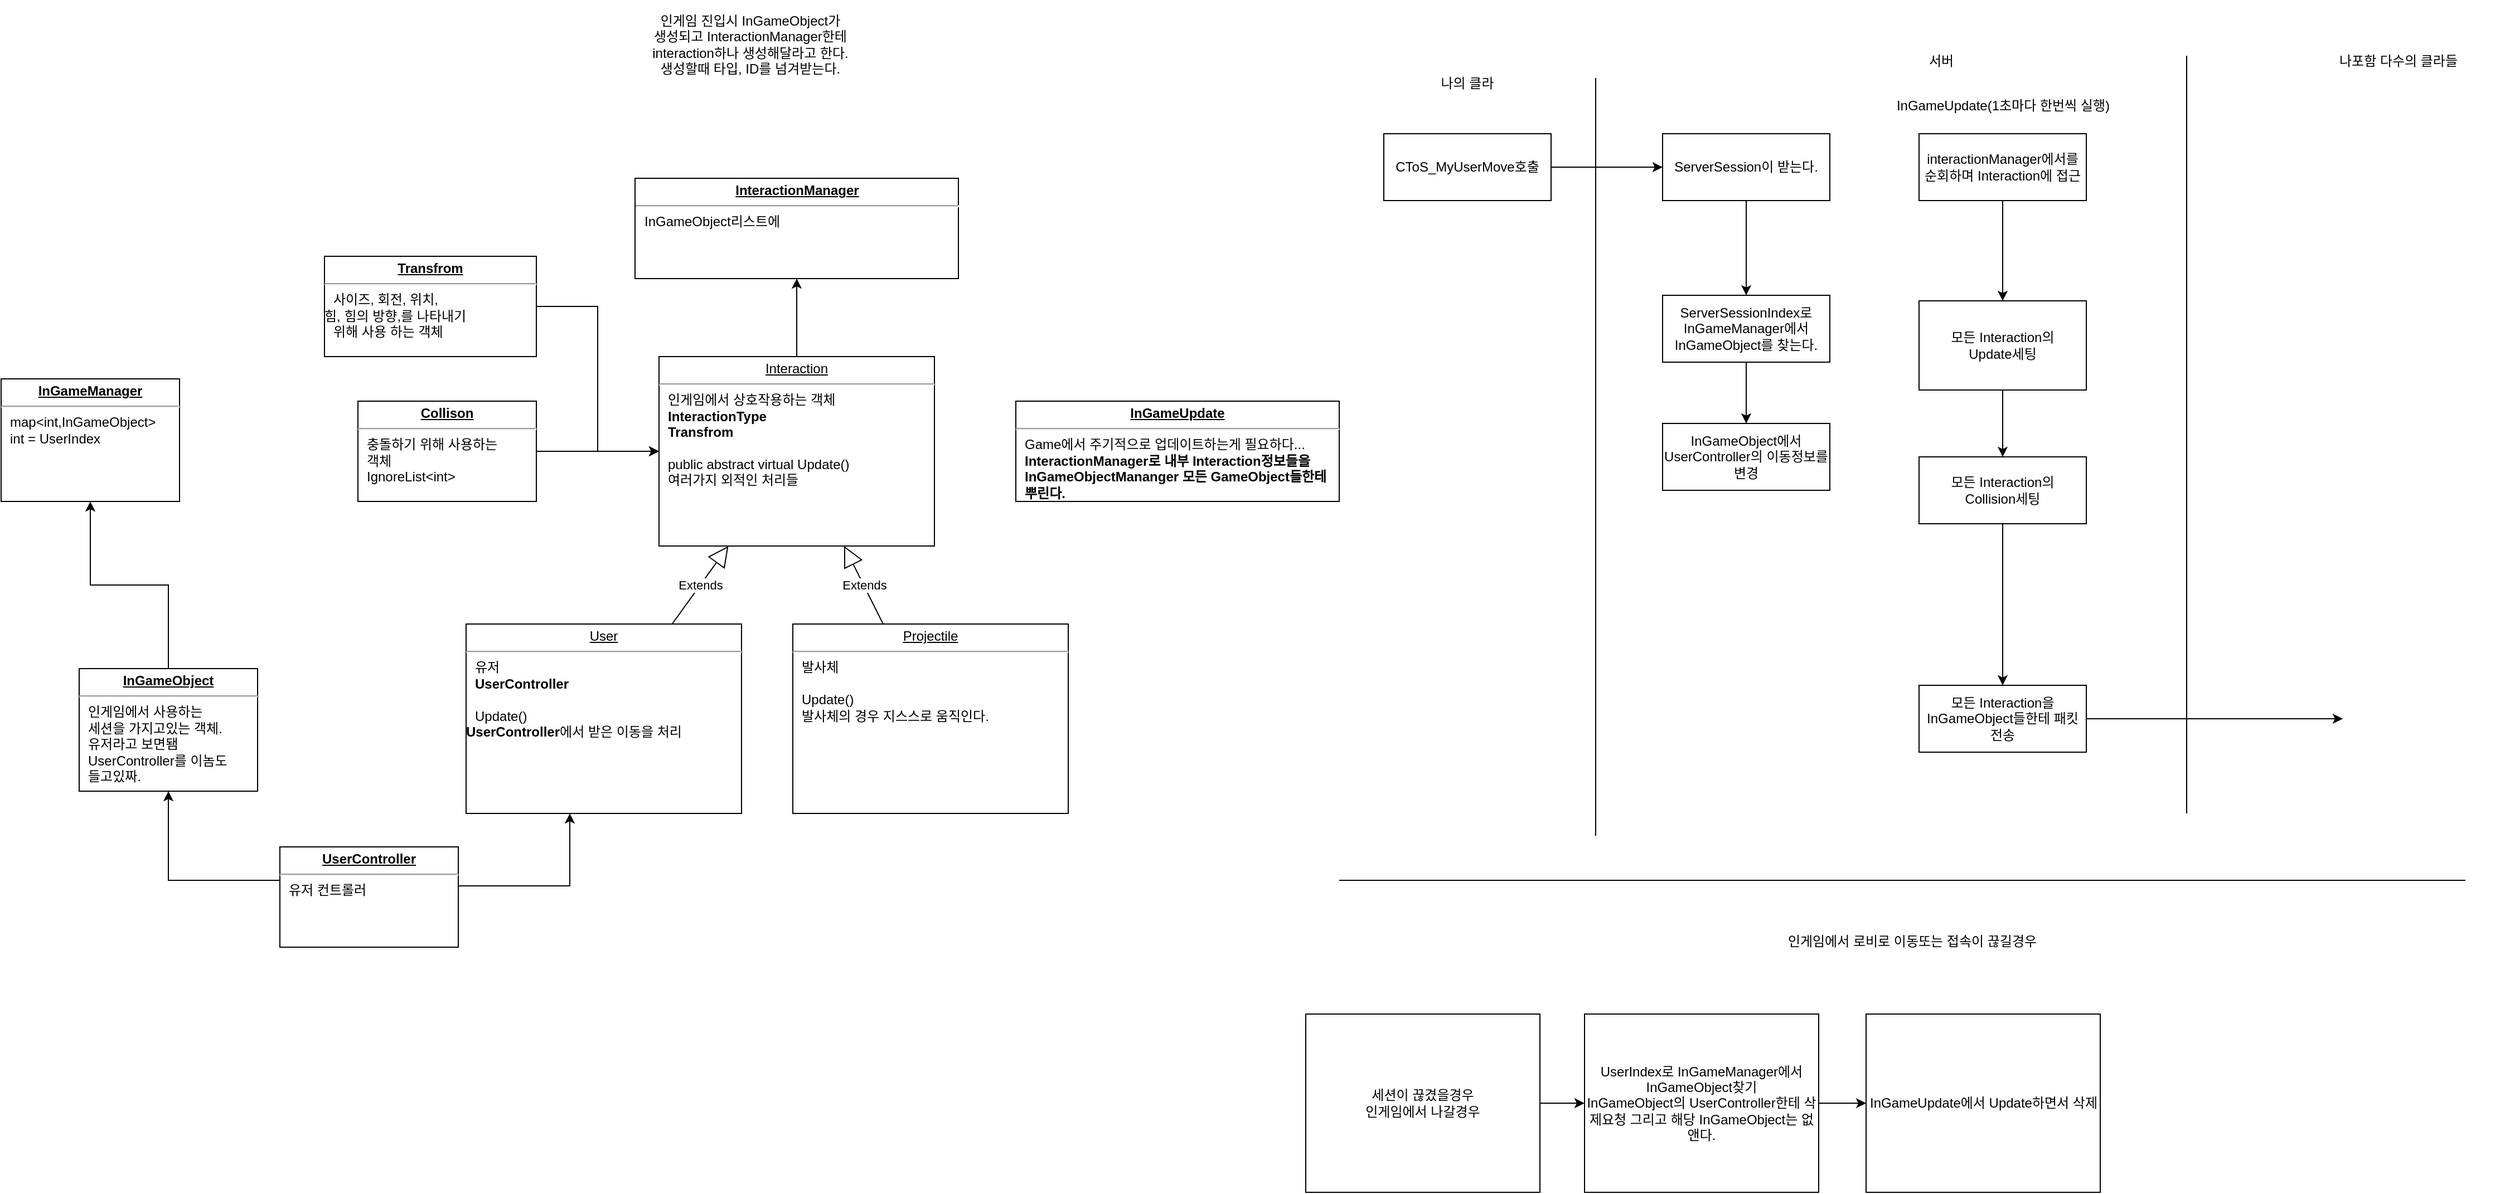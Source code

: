 <mxfile version="20.6.0" type="device"><diagram id="g5V9oLIcREMdPoY3mS5j" name="페이지-1"><mxGraphModel dx="2557" dy="912" grid="1" gridSize="10" guides="1" tooltips="1" connect="1" arrows="1" fold="1" page="1" pageScale="1" pageWidth="827" pageHeight="1169" math="0" shadow="0"><root><mxCell id="0"/><mxCell id="1" parent="0"/><mxCell id="IPGzIXPkEbMOeP80nsdV-4" style="edgeStyle=orthogonalEdgeStyle;rounded=0;orthogonalLoop=1;jettySize=auto;html=1;" edge="1" parent="1" source="yN1B9t9wXSP9-hNWmDwn-20" target="IPGzIXPkEbMOeP80nsdV-3"><mxGeometry relative="1" as="geometry"/></mxCell><mxCell id="yN1B9t9wXSP9-hNWmDwn-20" value="&lt;p style=&quot;margin:0px;margin-top:4px;text-align:center;text-decoration:underline;&quot;&gt;&lt;b&gt;InGameObject&lt;/b&gt;&lt;/p&gt;&lt;hr&gt;&lt;p style=&quot;margin:0px;margin-left:8px;&quot;&gt;인게임에서 사용하는&amp;nbsp;&lt;/p&gt;&lt;p style=&quot;margin:0px;margin-left:8px;&quot;&gt;세션을 가지고있는 객체.&lt;/p&gt;&lt;p style=&quot;margin:0px;margin-left:8px;&quot;&gt;유저라고 보면됌&lt;/p&gt;&lt;p style=&quot;margin:0px;margin-left:8px;&quot;&gt;UserController를 이놈도&lt;/p&gt;&lt;p style=&quot;margin:0px;margin-left:8px;&quot;&gt;들고있짜.&lt;/p&gt;" style="verticalAlign=top;align=left;overflow=fill;fontSize=12;fontFamily=Helvetica;html=1;" parent="1" vertex="1"><mxGeometry x="-180" y="630" width="160" height="110" as="geometry"/></mxCell><mxCell id="yN1B9t9wXSP9-hNWmDwn-36" style="edgeStyle=orthogonalEdgeStyle;rounded=0;orthogonalLoop=1;jettySize=auto;html=1;" parent="1" source="yN1B9t9wXSP9-hNWmDwn-21" target="yN1B9t9wXSP9-hNWmDwn-26" edge="1"><mxGeometry relative="1" as="geometry"/></mxCell><mxCell id="yN1B9t9wXSP9-hNWmDwn-21" value="&lt;p style=&quot;margin:0px;margin-top:4px;text-align:center;text-decoration:underline;&quot;&gt;Interaction&lt;/p&gt;&lt;hr&gt;&lt;p style=&quot;margin:0px;margin-left:8px;&quot;&gt;인게임에서 상호작용하는 객체&lt;/p&gt;&lt;p style=&quot;margin:0px;margin-left:8px;&quot;&gt;&lt;b style=&quot;text-align: center;&quot;&gt;InteractionType&lt;/b&gt;&lt;/p&gt;&lt;p style=&quot;margin:0px;margin-left:8px;&quot;&gt;&lt;b style=&quot;text-align: center;&quot;&gt;Transfrom&lt;/b&gt;&lt;br&gt;&lt;/p&gt;&lt;p style=&quot;margin:0px;margin-left:8px;&quot;&gt;&lt;b style=&quot;text-align: center;&quot;&gt;&lt;br&gt;&lt;/b&gt;&lt;/p&gt;&lt;p style=&quot;margin: 0px 0px 0px 8px;&quot;&gt;public abstract virtual Update()&lt;/p&gt;&lt;p style=&quot;margin: 0px 0px 0px 8px;&quot;&gt;여러가지 외적인 처리들&lt;/p&gt;&lt;p style=&quot;margin: 0px 0px 0px 8px;&quot;&gt;&lt;br&gt;&lt;/p&gt;&lt;div&gt;&lt;br&gt;&lt;/div&gt;" style="verticalAlign=top;align=left;overflow=fill;fontSize=12;fontFamily=Helvetica;html=1;" parent="1" vertex="1"><mxGeometry x="340" y="350" width="247" height="170" as="geometry"/></mxCell><mxCell id="yN1B9t9wXSP9-hNWmDwn-26" value="&lt;p style=&quot;margin:0px;margin-top:4px;text-align:center;text-decoration:underline;&quot;&gt;&lt;b&gt;InteractionManager&lt;/b&gt;&lt;/p&gt;&lt;hr&gt;&lt;p style=&quot;margin:0px;margin-left:8px;&quot;&gt;InGameObject리스트에&amp;nbsp;&lt;/p&gt;" style="verticalAlign=top;align=left;overflow=fill;fontSize=12;fontFamily=Helvetica;html=1;" parent="1" vertex="1"><mxGeometry x="318.5" y="190" width="290" height="90" as="geometry"/></mxCell><mxCell id="yN1B9t9wXSP9-hNWmDwn-28" value="&lt;p style=&quot;margin:0px;margin-top:4px;text-align:center;text-decoration:underline;&quot;&gt;&lt;b&gt;InGameUpdate&lt;/b&gt;&lt;/p&gt;&lt;hr&gt;&lt;p style=&quot;margin:0px;margin-left:8px;&quot;&gt;Game에서 주기적으로 업데이트하는게 필요하다...&lt;/p&gt;&lt;p style=&quot;margin:0px;margin-left:8px;&quot;&gt;&lt;b style=&quot;text-align: center;&quot;&gt;InteractionManager로 내부 Interaction정보들을&lt;/b&gt;&lt;br&gt;&lt;/p&gt;&lt;p style=&quot;margin:0px;margin-left:8px;&quot;&gt;&lt;b style=&quot;text-align: center;&quot;&gt;InGameObjectMananger 모든 GameObject들한테&lt;/b&gt;&lt;/p&gt;&lt;p style=&quot;margin:0px;margin-left:8px;&quot;&gt;&lt;b style=&quot;text-align: center;&quot;&gt;뿌린다.&lt;/b&gt;&lt;/p&gt;" style="verticalAlign=top;align=left;overflow=fill;fontSize=12;fontFamily=Helvetica;html=1;" parent="1" vertex="1"><mxGeometry x="660" y="390" width="290" height="90" as="geometry"/></mxCell><mxCell id="yN1B9t9wXSP9-hNWmDwn-30" value="인게임 진입시 InGameObject가&lt;br&gt;생성되고 InteractionManager한테 interaction하나 생성해달라고 한다.&lt;br&gt;생성할때 타입, ID를 넘겨받는다." style="text;html=1;strokeColor=none;fillColor=none;align=center;verticalAlign=middle;whiteSpace=wrap;rounded=0;" parent="1" vertex="1"><mxGeometry x="311.5" y="30" width="220" height="80" as="geometry"/></mxCell><mxCell id="OuctvWeHu1kB9L4pliJf-1" style="edgeStyle=orthogonalEdgeStyle;rounded=0;orthogonalLoop=1;jettySize=auto;html=1;entryX=0.5;entryY=1;entryDx=0;entryDy=0;" parent="1" source="yN1B9t9wXSP9-hNWmDwn-31" target="yN1B9t9wXSP9-hNWmDwn-20" edge="1"><mxGeometry relative="1" as="geometry"><Array as="points"><mxPoint x="90" y="820"/><mxPoint y="820"/></Array></mxGeometry></mxCell><mxCell id="OuctvWeHu1kB9L4pliJf-37" style="edgeStyle=orthogonalEdgeStyle;rounded=0;orthogonalLoop=1;jettySize=auto;html=1;" parent="1" source="yN1B9t9wXSP9-hNWmDwn-31" target="OuctvWeHu1kB9L4pliJf-29" edge="1"><mxGeometry relative="1" as="geometry"><Array as="points"><mxPoint x="130" y="825"/><mxPoint x="260" y="825"/></Array></mxGeometry></mxCell><mxCell id="yN1B9t9wXSP9-hNWmDwn-31" value="&lt;p style=&quot;margin:0px;margin-top:4px;text-align:center;text-decoration:underline;&quot;&gt;&lt;b&gt;UserController&lt;/b&gt;&lt;/p&gt;&lt;hr&gt;&lt;p style=&quot;margin:0px;margin-left:8px;&quot;&gt;유저 컨트롤러&lt;/p&gt;&lt;p style=&quot;margin:0px;margin-left:8px;&quot;&gt;&lt;br&gt;&lt;/p&gt;" style="verticalAlign=top;align=left;overflow=fill;fontSize=12;fontFamily=Helvetica;html=1;" parent="1" vertex="1"><mxGeometry y="790" width="160" height="90" as="geometry"/></mxCell><mxCell id="OuctvWeHu1kB9L4pliJf-51" style="edgeStyle=orthogonalEdgeStyle;rounded=0;orthogonalLoop=1;jettySize=auto;html=1;" parent="1" source="yN1B9t9wXSP9-hNWmDwn-19" target="yN1B9t9wXSP9-hNWmDwn-21" edge="1"><mxGeometry relative="1" as="geometry"/></mxCell><mxCell id="yN1B9t9wXSP9-hNWmDwn-19" value="&lt;p style=&quot;margin:0px;margin-top:4px;text-align:center;text-decoration:underline;&quot;&gt;&lt;b&gt;Transfrom&lt;/b&gt;&lt;/p&gt;&lt;hr&gt;&lt;p style=&quot;margin:0px;margin-left:8px;&quot;&gt;사이즈, 회전, 위치,&amp;nbsp;&lt;/p&gt;힘, 힘의 방향,&lt;span style=&quot;background-color: initial;&quot;&gt;를 나타내기&lt;/span&gt;&lt;br&gt;&lt;p style=&quot;margin:0px;margin-left:8px;&quot;&gt;위해 사용 하는 객체&lt;/p&gt;&lt;p style=&quot;margin:0px;margin-left:8px;&quot;&gt;&lt;br&gt;&lt;/p&gt;" style="verticalAlign=top;align=left;overflow=fill;fontSize=12;fontFamily=Helvetica;html=1;" parent="1" vertex="1"><mxGeometry x="40" y="260" width="190" height="90" as="geometry"/></mxCell><mxCell id="OuctvWeHu1kB9L4pliJf-15" style="edgeStyle=orthogonalEdgeStyle;rounded=0;orthogonalLoop=1;jettySize=auto;html=1;entryX=0;entryY=0.5;entryDx=0;entryDy=0;" parent="1" source="OuctvWeHu1kB9L4pliJf-10" target="OuctvWeHu1kB9L4pliJf-14" edge="1"><mxGeometry relative="1" as="geometry"/></mxCell><mxCell id="OuctvWeHu1kB9L4pliJf-10" value="CToS_MyUserMove호출" style="rounded=0;whiteSpace=wrap;html=1;" parent="1" vertex="1"><mxGeometry x="990" y="150" width="150" height="60" as="geometry"/></mxCell><mxCell id="OuctvWeHu1kB9L4pliJf-11" value="나의 클라" style="text;html=1;strokeColor=none;fillColor=none;align=center;verticalAlign=middle;whiteSpace=wrap;rounded=0;" parent="1" vertex="1"><mxGeometry x="1035" y="90" width="60" height="30" as="geometry"/></mxCell><mxCell id="OuctvWeHu1kB9L4pliJf-12" value="서버" style="text;html=1;strokeColor=none;fillColor=none;align=center;verticalAlign=middle;whiteSpace=wrap;rounded=0;" parent="1" vertex="1"><mxGeometry x="1460" y="70" width="60" height="30" as="geometry"/></mxCell><mxCell id="OuctvWeHu1kB9L4pliJf-17" style="edgeStyle=orthogonalEdgeStyle;rounded=0;orthogonalLoop=1;jettySize=auto;html=1;" parent="1" source="OuctvWeHu1kB9L4pliJf-14" target="OuctvWeHu1kB9L4pliJf-16" edge="1"><mxGeometry relative="1" as="geometry"/></mxCell><mxCell id="OuctvWeHu1kB9L4pliJf-14" value="ServerSession이 받는다." style="rounded=0;whiteSpace=wrap;html=1;" parent="1" vertex="1"><mxGeometry x="1240" y="150" width="150" height="60" as="geometry"/></mxCell><mxCell id="OuctvWeHu1kB9L4pliJf-20" style="edgeStyle=orthogonalEdgeStyle;rounded=0;orthogonalLoop=1;jettySize=auto;html=1;" parent="1" source="OuctvWeHu1kB9L4pliJf-16" target="OuctvWeHu1kB9L4pliJf-18" edge="1"><mxGeometry relative="1" as="geometry"/></mxCell><mxCell id="OuctvWeHu1kB9L4pliJf-16" value="ServerSessionIndex로 InGameManager에서 InGameObject를 찾는다." style="rounded=0;whiteSpace=wrap;html=1;" parent="1" vertex="1"><mxGeometry x="1240" y="295" width="150" height="60" as="geometry"/></mxCell><mxCell id="OuctvWeHu1kB9L4pliJf-18" value="InGameObject에서 UserController의 이동정보를 변경" style="rounded=0;whiteSpace=wrap;html=1;" parent="1" vertex="1"><mxGeometry x="1240" y="410" width="150" height="60" as="geometry"/></mxCell><mxCell id="OuctvWeHu1kB9L4pliJf-22" value="" style="endArrow=none;html=1;rounded=0;" parent="1" edge="1"><mxGeometry width="50" height="50" relative="1" as="geometry"><mxPoint x="1180" y="780" as="sourcePoint"/><mxPoint x="1180" y="100" as="targetPoint"/></mxGeometry></mxCell><mxCell id="OuctvWeHu1kB9L4pliJf-23" value="" style="endArrow=none;html=1;rounded=0;" parent="1" edge="1"><mxGeometry width="50" height="50" relative="1" as="geometry"><mxPoint x="1710" y="760" as="sourcePoint"/><mxPoint x="1710" y="80" as="targetPoint"/></mxGeometry></mxCell><mxCell id="OuctvWeHu1kB9L4pliJf-56" style="edgeStyle=orthogonalEdgeStyle;rounded=0;orthogonalLoop=1;jettySize=auto;html=1;entryX=0.5;entryY=0;entryDx=0;entryDy=0;" parent="1" source="OuctvWeHu1kB9L4pliJf-24" target="OuctvWeHu1kB9L4pliJf-26" edge="1"><mxGeometry relative="1" as="geometry"><mxPoint x="1545.0" y="250" as="targetPoint"/></mxGeometry></mxCell><mxCell id="OuctvWeHu1kB9L4pliJf-24" value="interactionManager에서를 순회하며 Interaction에 접근" style="rounded=0;whiteSpace=wrap;html=1;" parent="1" vertex="1"><mxGeometry x="1470" y="150" width="150" height="60" as="geometry"/></mxCell><mxCell id="OuctvWeHu1kB9L4pliJf-25" value="InGameUpdate(1초마다 한번씩 실행)" style="text;html=1;strokeColor=none;fillColor=none;align=center;verticalAlign=middle;whiteSpace=wrap;rounded=0;" parent="1" vertex="1"><mxGeometry x="1422.5" y="110" width="245" height="30" as="geometry"/></mxCell><mxCell id="OuctvWeHu1kB9L4pliJf-58" style="edgeStyle=orthogonalEdgeStyle;rounded=0;orthogonalLoop=1;jettySize=auto;html=1;" parent="1" source="OuctvWeHu1kB9L4pliJf-26" target="OuctvWeHu1kB9L4pliJf-27" edge="1"><mxGeometry relative="1" as="geometry"/></mxCell><mxCell id="OuctvWeHu1kB9L4pliJf-26" value="모든 Interaction의&lt;br&gt;Update세팅" style="rounded=0;whiteSpace=wrap;html=1;" parent="1" vertex="1"><mxGeometry x="1470" y="300" width="150" height="80" as="geometry"/></mxCell><mxCell id="sKvhspu1xQBV_4KWjqn0-1" style="edgeStyle=orthogonalEdgeStyle;rounded=0;orthogonalLoop=1;jettySize=auto;html=1;" parent="1" source="OuctvWeHu1kB9L4pliJf-27" target="OuctvWeHu1kB9L4pliJf-59" edge="1"><mxGeometry relative="1" as="geometry"/></mxCell><mxCell id="OuctvWeHu1kB9L4pliJf-27" value="모든 Interaction의&lt;br&gt;Collision세팅" style="rounded=0;whiteSpace=wrap;html=1;" parent="1" vertex="1"><mxGeometry x="1470" y="440" width="150" height="60" as="geometry"/></mxCell><mxCell id="OuctvWeHu1kB9L4pliJf-29" value="&lt;p style=&quot;margin:0px;margin-top:4px;text-align:center;text-decoration:underline;&quot;&gt;User&lt;/p&gt;&lt;hr&gt;&lt;p style=&quot;margin:0px;margin-left:8px;&quot;&gt;유저&lt;/p&gt;&lt;p style=&quot;margin:0px;margin-left:8px;&quot;&gt;&lt;b style=&quot;text-align: center;&quot;&gt;UserController&lt;/b&gt;&lt;/p&gt;&lt;p style=&quot;margin:0px;margin-left:8px;&quot;&gt;&lt;b style=&quot;text-align: center;&quot;&gt;&lt;br&gt;&lt;/b&gt;&lt;/p&gt;&lt;p style=&quot;margin:0px;margin-left:8px;&quot;&gt;Update()&lt;b style=&quot;text-align: center;&quot;&gt;&lt;br&gt;&lt;/b&gt;&lt;/p&gt;&lt;b style=&quot;text-align: center;&quot;&gt;UserController&lt;/b&gt;&lt;span style=&quot;background-color: initial;&quot;&gt;에서 받은 이동을 처리&lt;/span&gt;&lt;b style=&quot;text-align: center;&quot;&gt;&lt;br&gt;&lt;/b&gt;" style="verticalAlign=top;align=left;overflow=fill;fontSize=12;fontFamily=Helvetica;html=1;" parent="1" vertex="1"><mxGeometry x="167" y="590" width="247" height="170" as="geometry"/></mxCell><mxCell id="OuctvWeHu1kB9L4pliJf-35" value="Extends" style="endArrow=block;endSize=16;endFill=0;html=1;rounded=0;" parent="1" source="OuctvWeHu1kB9L4pliJf-29" target="yN1B9t9wXSP9-hNWmDwn-21" edge="1"><mxGeometry width="160" relative="1" as="geometry"><mxPoint x="380" y="660" as="sourcePoint"/><mxPoint x="540" y="660" as="targetPoint"/></mxGeometry></mxCell><mxCell id="OuctvWeHu1kB9L4pliJf-36" value="&lt;p style=&quot;margin:0px;margin-top:4px;text-align:center;text-decoration:underline;&quot;&gt;Projectile&lt;/p&gt;&lt;hr&gt;&lt;p style=&quot;margin:0px;margin-left:8px;&quot;&gt;발사체&lt;/p&gt;&lt;p style=&quot;margin:0px;margin-left:8px;&quot;&gt;&lt;br&gt;&lt;/p&gt;&lt;p style=&quot;margin:0px;margin-left:8px;&quot;&gt;Update()&lt;br&gt;&lt;/p&gt;&lt;p style=&quot;margin:0px;margin-left:8px;&quot;&gt;&lt;span style=&quot;background-color: initial;&quot;&gt;발사체의 경우 지스스로 움직인다.&lt;/span&gt;&lt;br&gt;&lt;/p&gt;" style="verticalAlign=top;align=left;overflow=fill;fontSize=12;fontFamily=Helvetica;html=1;" parent="1" vertex="1"><mxGeometry x="460" y="590" width="247" height="170" as="geometry"/></mxCell><mxCell id="OuctvWeHu1kB9L4pliJf-39" value="Extends" style="endArrow=block;endSize=16;endFill=0;html=1;rounded=0;" parent="1" source="OuctvWeHu1kB9L4pliJf-36" target="yN1B9t9wXSP9-hNWmDwn-21" edge="1"><mxGeometry width="160" relative="1" as="geometry"><mxPoint x="380" y="560" as="sourcePoint"/><mxPoint x="540" y="560" as="targetPoint"/></mxGeometry></mxCell><mxCell id="OuctvWeHu1kB9L4pliJf-52" style="edgeStyle=orthogonalEdgeStyle;rounded=0;orthogonalLoop=1;jettySize=auto;html=1;" parent="1" source="OuctvWeHu1kB9L4pliJf-47" target="yN1B9t9wXSP9-hNWmDwn-21" edge="1"><mxGeometry relative="1" as="geometry"/></mxCell><mxCell id="OuctvWeHu1kB9L4pliJf-47" value="&lt;p style=&quot;margin:0px;margin-top:4px;text-align:center;text-decoration:underline;&quot;&gt;&lt;b&gt;Collison&lt;/b&gt;&lt;/p&gt;&lt;hr&gt;&lt;p style=&quot;margin:0px;margin-left:8px;&quot;&gt;충돌하기 위해 사용하는&lt;/p&gt;&lt;p style=&quot;margin:0px;margin-left:8px;&quot;&gt;객체&lt;/p&gt;&lt;p style=&quot;margin:0px;margin-left:8px;&quot;&gt;IgnoreList&amp;lt;int&amp;gt;&lt;br&gt;&lt;/p&gt;&lt;p style=&quot;margin:0px;margin-left:8px;&quot;&gt;&lt;br&gt;&lt;/p&gt;" style="verticalAlign=top;align=left;overflow=fill;fontSize=12;fontFamily=Helvetica;html=1;" parent="1" vertex="1"><mxGeometry x="70" y="390" width="160" height="90" as="geometry"/></mxCell><mxCell id="OuctvWeHu1kB9L4pliJf-66" style="edgeStyle=orthogonalEdgeStyle;rounded=0;orthogonalLoop=1;jettySize=auto;html=1;" parent="1" source="OuctvWeHu1kB9L4pliJf-59" edge="1"><mxGeometry relative="1" as="geometry"><mxPoint x="1850" y="675" as="targetPoint"/></mxGeometry></mxCell><mxCell id="OuctvWeHu1kB9L4pliJf-59" value="모든 Interaction을 InGameObject들한테 패킷 전송" style="rounded=0;whiteSpace=wrap;html=1;" parent="1" vertex="1"><mxGeometry x="1470" y="645" width="150" height="60" as="geometry"/></mxCell><mxCell id="OuctvWeHu1kB9L4pliJf-65" value="나포함 다수의 클라들" style="text;html=1;strokeColor=none;fillColor=none;align=center;verticalAlign=middle;whiteSpace=wrap;rounded=0;" parent="1" vertex="1"><mxGeometry x="1810" y="70" width="180" height="30" as="geometry"/></mxCell><mxCell id="IPGzIXPkEbMOeP80nsdV-1" value="" style="endArrow=none;html=1;rounded=0;" edge="1" parent="1"><mxGeometry width="50" height="50" relative="1" as="geometry"><mxPoint x="950" y="820" as="sourcePoint"/><mxPoint x="1960" y="820" as="targetPoint"/></mxGeometry></mxCell><mxCell id="IPGzIXPkEbMOeP80nsdV-2" value="인게임에서 로비로 이동또는 접속이 끊길경우" style="text;html=1;strokeColor=none;fillColor=none;align=center;verticalAlign=middle;whiteSpace=wrap;rounded=0;" vertex="1" parent="1"><mxGeometry x="1300" y="860" width="327.5" height="30" as="geometry"/></mxCell><mxCell id="IPGzIXPkEbMOeP80nsdV-3" value="&lt;p style=&quot;margin:0px;margin-top:4px;text-align:center;text-decoration:underline;&quot;&gt;&lt;b&gt;InGameManager&lt;/b&gt;&lt;/p&gt;&lt;hr&gt;&lt;p style=&quot;margin:0px;margin-left:8px;&quot;&gt;map&amp;lt;int,InGameObject&amp;gt;&lt;/p&gt;&lt;p style=&quot;margin:0px;margin-left:8px;&quot;&gt;int = UserIndex&lt;/p&gt;&lt;p style=&quot;margin:0px;margin-left:8px;&quot;&gt;&lt;br&gt;&lt;/p&gt;&lt;p style=&quot;margin:0px;margin-left:8px;&quot;&gt;&lt;br&gt;&lt;/p&gt;" style="verticalAlign=top;align=left;overflow=fill;fontSize=12;fontFamily=Helvetica;html=1;" vertex="1" parent="1"><mxGeometry x="-250" y="370" width="160" height="110" as="geometry"/></mxCell><mxCell id="IPGzIXPkEbMOeP80nsdV-9" style="edgeStyle=orthogonalEdgeStyle;rounded=0;orthogonalLoop=1;jettySize=auto;html=1;" edge="1" parent="1" source="IPGzIXPkEbMOeP80nsdV-5" target="IPGzIXPkEbMOeP80nsdV-6"><mxGeometry relative="1" as="geometry"/></mxCell><mxCell id="IPGzIXPkEbMOeP80nsdV-5" value="세션이 끊겼을경우&lt;br&gt;인게임에서 나갈경우" style="rounded=0;whiteSpace=wrap;html=1;" vertex="1" parent="1"><mxGeometry x="920" y="940" width="210" height="160" as="geometry"/></mxCell><mxCell id="IPGzIXPkEbMOeP80nsdV-10" style="edgeStyle=orthogonalEdgeStyle;rounded=0;orthogonalLoop=1;jettySize=auto;html=1;" edge="1" parent="1" source="IPGzIXPkEbMOeP80nsdV-6" target="IPGzIXPkEbMOeP80nsdV-7"><mxGeometry relative="1" as="geometry"/></mxCell><mxCell id="IPGzIXPkEbMOeP80nsdV-6" value="UserIndex로 InGameManager에서 InGameObject찾기&lt;br&gt;InGameObject의 UserController한테 삭제요청 그리고 해당 InGameObject는 없앤다." style="rounded=0;whiteSpace=wrap;html=1;" vertex="1" parent="1"><mxGeometry x="1170" y="940" width="210" height="160" as="geometry"/></mxCell><mxCell id="IPGzIXPkEbMOeP80nsdV-7" value="InGameUpdate에서 Update하면서 삭제" style="rounded=0;whiteSpace=wrap;html=1;" vertex="1" parent="1"><mxGeometry x="1422.5" y="940" width="210" height="160" as="geometry"/></mxCell></root></mxGraphModel></diagram></mxfile>